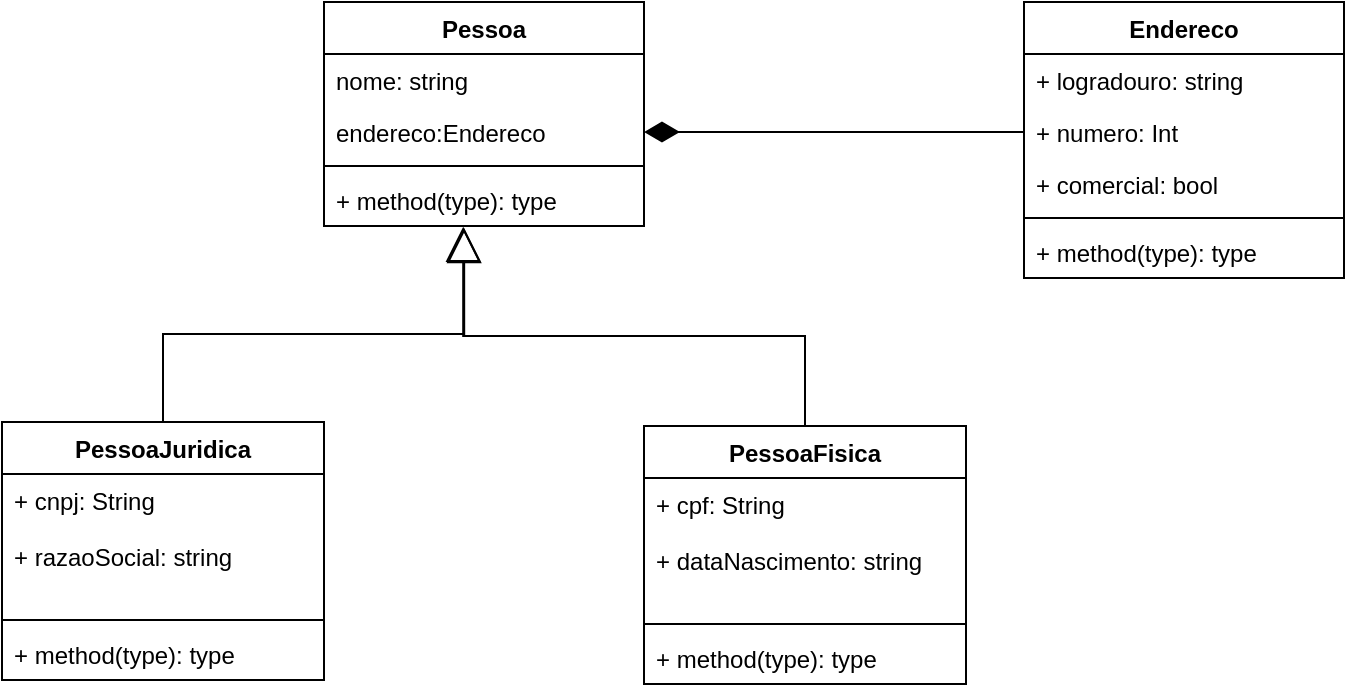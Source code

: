 <mxfile version="16.2.6" type="device"><diagram id="T-U7q8oyF1nP98omzfQP" name="Page-1"><mxGraphModel dx="1021" dy="529" grid="0" gridSize="10" guides="1" tooltips="1" connect="1" arrows="1" fold="1" page="0" pageScale="1" pageWidth="827" pageHeight="1169" math="0" shadow="0"><root><mxCell id="0"/><mxCell id="1" parent="0"/><mxCell id="YlWipEPPP1ZUtfCAFI57-8" value="Pessoa" style="swimlane;fontStyle=1;align=center;verticalAlign=top;childLayout=stackLayout;horizontal=1;startSize=26;horizontalStack=0;resizeParent=1;resizeParentMax=0;resizeLast=0;collapsible=1;marginBottom=0;" vertex="1" parent="1"><mxGeometry x="166" y="27" width="160" height="112" as="geometry"/></mxCell><mxCell id="YlWipEPPP1ZUtfCAFI57-9" value="nome: string" style="text;strokeColor=none;fillColor=none;align=left;verticalAlign=top;spacingLeft=4;spacingRight=4;overflow=hidden;rotatable=0;points=[[0,0.5],[1,0.5]];portConstraint=eastwest;" vertex="1" parent="YlWipEPPP1ZUtfCAFI57-8"><mxGeometry y="26" width="160" height="26" as="geometry"/></mxCell><mxCell id="YlWipEPPP1ZUtfCAFI57-54" value="endereco:Endereco" style="text;strokeColor=none;fillColor=none;align=left;verticalAlign=top;spacingLeft=4;spacingRight=4;overflow=hidden;rotatable=0;points=[[0,0.5],[1,0.5]];portConstraint=eastwest;" vertex="1" parent="YlWipEPPP1ZUtfCAFI57-8"><mxGeometry y="52" width="160" height="26" as="geometry"/></mxCell><mxCell id="YlWipEPPP1ZUtfCAFI57-10" value="" style="line;strokeWidth=1;fillColor=none;align=left;verticalAlign=middle;spacingTop=-1;spacingLeft=3;spacingRight=3;rotatable=0;labelPosition=right;points=[];portConstraint=eastwest;" vertex="1" parent="YlWipEPPP1ZUtfCAFI57-8"><mxGeometry y="78" width="160" height="8" as="geometry"/></mxCell><mxCell id="YlWipEPPP1ZUtfCAFI57-11" value="+ method(type): type" style="text;strokeColor=none;fillColor=none;align=left;verticalAlign=top;spacingLeft=4;spacingRight=4;overflow=hidden;rotatable=0;points=[[0,0.5],[1,0.5]];portConstraint=eastwest;" vertex="1" parent="YlWipEPPP1ZUtfCAFI57-8"><mxGeometry y="86" width="160" height="26" as="geometry"/></mxCell><mxCell id="YlWipEPPP1ZUtfCAFI57-66" style="edgeStyle=orthogonalEdgeStyle;rounded=0;orthogonalLoop=1;jettySize=auto;html=1;entryX=0.438;entryY=1.038;entryDx=0;entryDy=0;entryPerimeter=0;endArrow=block;endFill=0;endSize=15;" edge="1" parent="1" source="YlWipEPPP1ZUtfCAFI57-41" target="YlWipEPPP1ZUtfCAFI57-11"><mxGeometry relative="1" as="geometry"/></mxCell><mxCell id="YlWipEPPP1ZUtfCAFI57-41" value="PessoaJuridica" style="swimlane;fontStyle=1;align=center;verticalAlign=top;childLayout=stackLayout;horizontal=1;startSize=26;horizontalStack=0;resizeParent=1;resizeParentMax=0;resizeLast=0;collapsible=1;marginBottom=0;" vertex="1" parent="1"><mxGeometry x="5" y="237" width="161" height="129" as="geometry"/></mxCell><mxCell id="YlWipEPPP1ZUtfCAFI57-42" value="+ cnpj: String&#10;&#10;+ razaoSocial: string" style="text;strokeColor=none;fillColor=none;align=left;verticalAlign=top;spacingLeft=4;spacingRight=4;overflow=hidden;rotatable=0;points=[[0,0.5],[1,0.5]];portConstraint=eastwest;" vertex="1" parent="YlWipEPPP1ZUtfCAFI57-41"><mxGeometry y="26" width="161" height="69" as="geometry"/></mxCell><mxCell id="YlWipEPPP1ZUtfCAFI57-43" value="" style="line;strokeWidth=1;fillColor=none;align=left;verticalAlign=middle;spacingTop=-1;spacingLeft=3;spacingRight=3;rotatable=0;labelPosition=right;points=[];portConstraint=eastwest;" vertex="1" parent="YlWipEPPP1ZUtfCAFI57-41"><mxGeometry y="95" width="161" height="8" as="geometry"/></mxCell><mxCell id="YlWipEPPP1ZUtfCAFI57-44" value="+ method(type): type" style="text;strokeColor=none;fillColor=none;align=left;verticalAlign=top;spacingLeft=4;spacingRight=4;overflow=hidden;rotatable=0;points=[[0,0.5],[1,0.5]];portConstraint=eastwest;" vertex="1" parent="YlWipEPPP1ZUtfCAFI57-41"><mxGeometry y="103" width="161" height="26" as="geometry"/></mxCell><mxCell id="YlWipEPPP1ZUtfCAFI57-68" style="edgeStyle=orthogonalEdgeStyle;rounded=0;orthogonalLoop=1;jettySize=auto;html=1;entryX=0.435;entryY=1.013;entryDx=0;entryDy=0;entryPerimeter=0;endArrow=block;endFill=0;endSize=15;" edge="1" parent="1" source="YlWipEPPP1ZUtfCAFI57-45" target="YlWipEPPP1ZUtfCAFI57-11"><mxGeometry relative="1" as="geometry"/></mxCell><mxCell id="YlWipEPPP1ZUtfCAFI57-45" value="PessoaFisica" style="swimlane;fontStyle=1;align=center;verticalAlign=top;childLayout=stackLayout;horizontal=1;startSize=26;horizontalStack=0;resizeParent=1;resizeParentMax=0;resizeLast=0;collapsible=1;marginBottom=0;" vertex="1" parent="1"><mxGeometry x="326" y="239" width="161" height="129" as="geometry"/></mxCell><mxCell id="YlWipEPPP1ZUtfCAFI57-46" value="+ cpf: String&#10;&#10;+ dataNascimento: string" style="text;strokeColor=none;fillColor=none;align=left;verticalAlign=top;spacingLeft=4;spacingRight=4;overflow=hidden;rotatable=0;points=[[0,0.5],[1,0.5]];portConstraint=eastwest;" vertex="1" parent="YlWipEPPP1ZUtfCAFI57-45"><mxGeometry y="26" width="161" height="69" as="geometry"/></mxCell><mxCell id="YlWipEPPP1ZUtfCAFI57-47" value="" style="line;strokeWidth=1;fillColor=none;align=left;verticalAlign=middle;spacingTop=-1;spacingLeft=3;spacingRight=3;rotatable=0;labelPosition=right;points=[];portConstraint=eastwest;" vertex="1" parent="YlWipEPPP1ZUtfCAFI57-45"><mxGeometry y="95" width="161" height="8" as="geometry"/></mxCell><mxCell id="YlWipEPPP1ZUtfCAFI57-48" value="+ method(type): type" style="text;strokeColor=none;fillColor=none;align=left;verticalAlign=top;spacingLeft=4;spacingRight=4;overflow=hidden;rotatable=0;points=[[0,0.5],[1,0.5]];portConstraint=eastwest;" vertex="1" parent="YlWipEPPP1ZUtfCAFI57-45"><mxGeometry y="103" width="161" height="26" as="geometry"/></mxCell><mxCell id="YlWipEPPP1ZUtfCAFI57-55" value="Endereco" style="swimlane;fontStyle=1;align=center;verticalAlign=top;childLayout=stackLayout;horizontal=1;startSize=26;horizontalStack=0;resizeParent=1;resizeParentMax=0;resizeLast=0;collapsible=1;marginBottom=0;" vertex="1" parent="1"><mxGeometry x="516" y="27" width="160" height="138" as="geometry"/></mxCell><mxCell id="YlWipEPPP1ZUtfCAFI57-56" value="+ logradouro: string&#10;" style="text;strokeColor=none;fillColor=none;align=left;verticalAlign=top;spacingLeft=4;spacingRight=4;overflow=hidden;rotatable=0;points=[[0,0.5],[1,0.5]];portConstraint=eastwest;" vertex="1" parent="YlWipEPPP1ZUtfCAFI57-55"><mxGeometry y="26" width="160" height="26" as="geometry"/></mxCell><mxCell id="YlWipEPPP1ZUtfCAFI57-57" value="+ numero: Int" style="text;strokeColor=none;fillColor=none;align=left;verticalAlign=top;spacingLeft=4;spacingRight=4;overflow=hidden;rotatable=0;points=[[0,0.5],[1,0.5]];portConstraint=eastwest;" vertex="1" parent="YlWipEPPP1ZUtfCAFI57-55"><mxGeometry y="52" width="160" height="26" as="geometry"/></mxCell><mxCell id="YlWipEPPP1ZUtfCAFI57-64" value="+ comercial: bool" style="text;strokeColor=none;fillColor=none;align=left;verticalAlign=top;spacingLeft=4;spacingRight=4;overflow=hidden;rotatable=0;points=[[0,0.5],[1,0.5]];portConstraint=eastwest;" vertex="1" parent="YlWipEPPP1ZUtfCAFI57-55"><mxGeometry y="78" width="160" height="26" as="geometry"/></mxCell><mxCell id="YlWipEPPP1ZUtfCAFI57-58" value="" style="line;strokeWidth=1;fillColor=none;align=left;verticalAlign=middle;spacingTop=-1;spacingLeft=3;spacingRight=3;rotatable=0;labelPosition=right;points=[];portConstraint=eastwest;" vertex="1" parent="YlWipEPPP1ZUtfCAFI57-55"><mxGeometry y="104" width="160" height="8" as="geometry"/></mxCell><mxCell id="YlWipEPPP1ZUtfCAFI57-59" value="+ method(type): type" style="text;strokeColor=none;fillColor=none;align=left;verticalAlign=top;spacingLeft=4;spacingRight=4;overflow=hidden;rotatable=0;points=[[0,0.5],[1,0.5]];portConstraint=eastwest;" vertex="1" parent="YlWipEPPP1ZUtfCAFI57-55"><mxGeometry y="112" width="160" height="26" as="geometry"/></mxCell><mxCell id="YlWipEPPP1ZUtfCAFI57-65" style="edgeStyle=orthogonalEdgeStyle;rounded=0;orthogonalLoop=1;jettySize=auto;html=1;endArrow=diamondThin;endFill=1;endSize=15;" edge="1" parent="1" source="YlWipEPPP1ZUtfCAFI57-57" target="YlWipEPPP1ZUtfCAFI57-54"><mxGeometry relative="1" as="geometry"/></mxCell></root></mxGraphModel></diagram></mxfile>